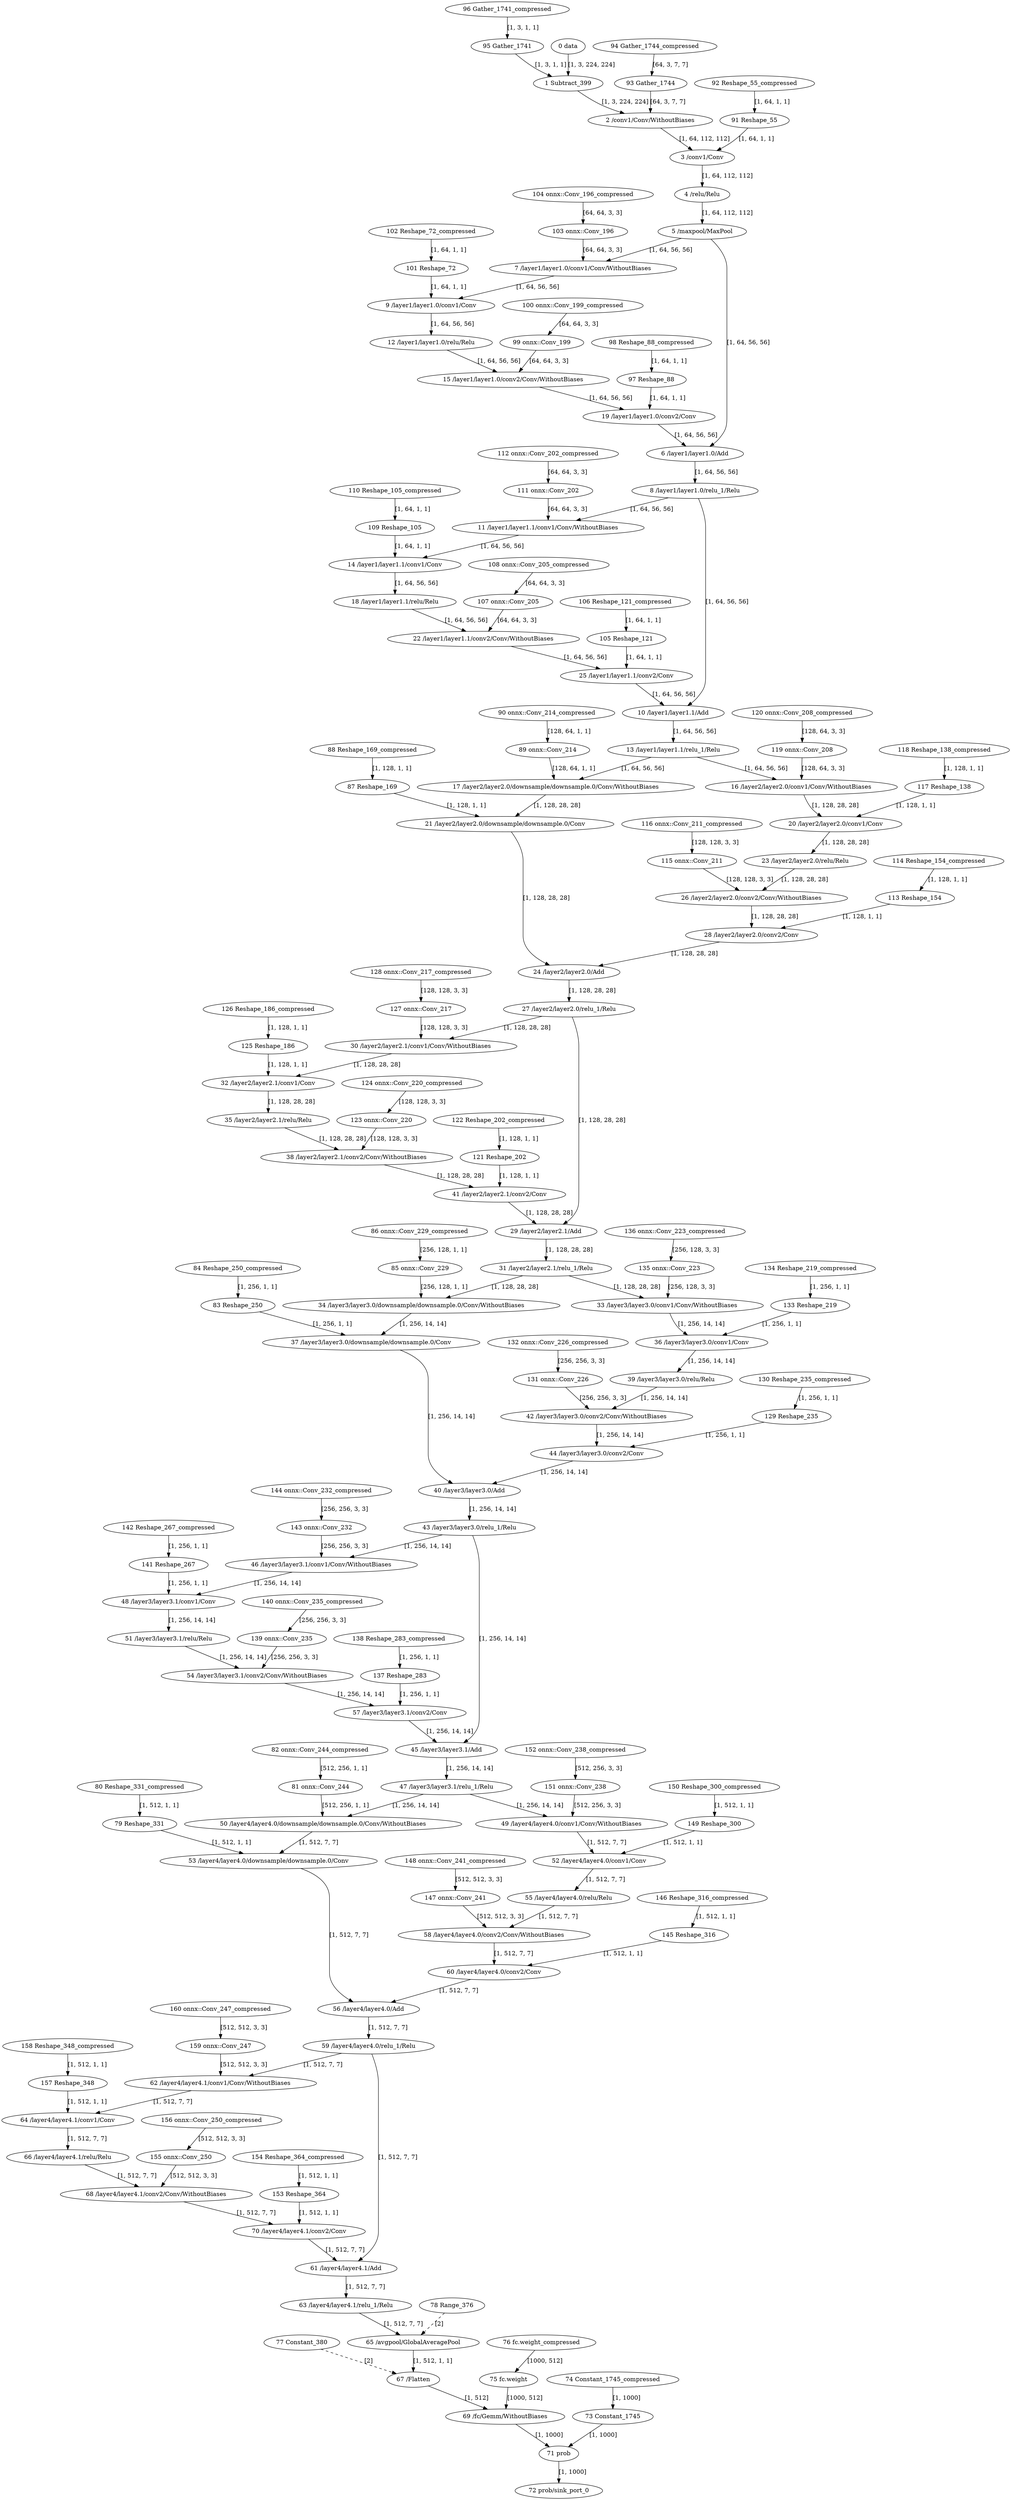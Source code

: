 strict digraph  {
"0 data" [id=0, type=Parameter];
"1 Subtract_399" [id=1, type=Subtract];
"2 /conv1/Conv/WithoutBiases" [id=2, type=Convolution];
"3 /conv1/Conv" [id=3, type=Add];
"4 /relu/Relu" [id=4, type=Relu];
"5 /maxpool/MaxPool" [id=5, type=MaxPool];
"6 /layer1/layer1.0/Add" [id=6, type=Add];
"7 /layer1/layer1.0/conv1/Conv/WithoutBiases" [id=7, type=Convolution];
"8 /layer1/layer1.0/relu_1/Relu" [id=8, type=Relu];
"9 /layer1/layer1.0/conv1/Conv" [id=9, type=Add];
"10 /layer1/layer1.1/Add" [id=10, type=Add];
"11 /layer1/layer1.1/conv1/Conv/WithoutBiases" [id=11, type=Convolution];
"12 /layer1/layer1.0/relu/Relu" [id=12, type=Relu];
"13 /layer1/layer1.1/relu_1/Relu" [id=13, type=Relu];
"14 /layer1/layer1.1/conv1/Conv" [id=14, type=Add];
"15 /layer1/layer1.0/conv2/Conv/WithoutBiases" [id=15, type=Convolution];
"16 /layer2/layer2.0/conv1/Conv/WithoutBiases" [id=16, type=Convolution];
"17 /layer2/layer2.0/downsample/downsample.0/Conv/WithoutBiases" [id=17, type=Convolution];
"18 /layer1/layer1.1/relu/Relu" [id=18, type=Relu];
"19 /layer1/layer1.0/conv2/Conv" [id=19, type=Add];
"20 /layer2/layer2.0/conv1/Conv" [id=20, type=Add];
"21 /layer2/layer2.0/downsample/downsample.0/Conv" [id=21, type=Add];
"22 /layer1/layer1.1/conv2/Conv/WithoutBiases" [id=22, type=Convolution];
"23 /layer2/layer2.0/relu/Relu" [id=23, type=Relu];
"24 /layer2/layer2.0/Add" [id=24, type=Add];
"25 /layer1/layer1.1/conv2/Conv" [id=25, type=Add];
"26 /layer2/layer2.0/conv2/Conv/WithoutBiases" [id=26, type=Convolution];
"27 /layer2/layer2.0/relu_1/Relu" [id=27, type=Relu];
"28 /layer2/layer2.0/conv2/Conv" [id=28, type=Add];
"29 /layer2/layer2.1/Add" [id=29, type=Add];
"30 /layer2/layer2.1/conv1/Conv/WithoutBiases" [id=30, type=Convolution];
"31 /layer2/layer2.1/relu_1/Relu" [id=31, type=Relu];
"32 /layer2/layer2.1/conv1/Conv" [id=32, type=Add];
"33 /layer3/layer3.0/conv1/Conv/WithoutBiases" [id=33, type=Convolution];
"34 /layer3/layer3.0/downsample/downsample.0/Conv/WithoutBiases" [id=34, type=Convolution];
"35 /layer2/layer2.1/relu/Relu" [id=35, type=Relu];
"36 /layer3/layer3.0/conv1/Conv" [id=36, type=Add];
"37 /layer3/layer3.0/downsample/downsample.0/Conv" [id=37, type=Add];
"38 /layer2/layer2.1/conv2/Conv/WithoutBiases" [id=38, type=Convolution];
"39 /layer3/layer3.0/relu/Relu" [id=39, type=Relu];
"40 /layer3/layer3.0/Add" [id=40, type=Add];
"41 /layer2/layer2.1/conv2/Conv" [id=41, type=Add];
"42 /layer3/layer3.0/conv2/Conv/WithoutBiases" [id=42, type=Convolution];
"43 /layer3/layer3.0/relu_1/Relu" [id=43, type=Relu];
"44 /layer3/layer3.0/conv2/Conv" [id=44, type=Add];
"45 /layer3/layer3.1/Add" [id=45, type=Add];
"46 /layer3/layer3.1/conv1/Conv/WithoutBiases" [id=46, type=Convolution];
"47 /layer3/layer3.1/relu_1/Relu" [id=47, type=Relu];
"48 /layer3/layer3.1/conv1/Conv" [id=48, type=Add];
"49 /layer4/layer4.0/conv1/Conv/WithoutBiases" [id=49, type=Convolution];
"50 /layer4/layer4.0/downsample/downsample.0/Conv/WithoutBiases" [id=50, type=Convolution];
"51 /layer3/layer3.1/relu/Relu" [id=51, type=Relu];
"52 /layer4/layer4.0/conv1/Conv" [id=52, type=Add];
"53 /layer4/layer4.0/downsample/downsample.0/Conv" [id=53, type=Add];
"54 /layer3/layer3.1/conv2/Conv/WithoutBiases" [id=54, type=Convolution];
"55 /layer4/layer4.0/relu/Relu" [id=55, type=Relu];
"56 /layer4/layer4.0/Add" [id=56, type=Add];
"57 /layer3/layer3.1/conv2/Conv" [id=57, type=Add];
"58 /layer4/layer4.0/conv2/Conv/WithoutBiases" [id=58, type=Convolution];
"59 /layer4/layer4.0/relu_1/Relu" [id=59, type=Relu];
"60 /layer4/layer4.0/conv2/Conv" [id=60, type=Add];
"61 /layer4/layer4.1/Add" [id=61, type=Add];
"62 /layer4/layer4.1/conv1/Conv/WithoutBiases" [id=62, type=Convolution];
"63 /layer4/layer4.1/relu_1/Relu" [id=63, type=Relu];
"64 /layer4/layer4.1/conv1/Conv" [id=64, type=Add];
"65 /avgpool/GlobalAveragePool" [id=65, type=ReduceMean];
"66 /layer4/layer4.1/relu/Relu" [id=66, type=Relu];
"67 /Flatten" [id=67, type=Reshape];
"68 /layer4/layer4.1/conv2/Conv/WithoutBiases" [id=68, type=Convolution];
"69 /fc/Gemm/WithoutBiases" [id=69, type=MatMul];
"70 /layer4/layer4.1/conv2/Conv" [id=70, type=Add];
"71 prob" [id=71, type=Add];
"72 prob/sink_port_0" [id=72, type=Result];
"73 Constant_1745" [id=73, type=Convert];
"74 Constant_1745_compressed" [id=74, type=Constant];
"75 fc.weight" [id=75, type=Convert];
"76 fc.weight_compressed" [id=76, type=Constant];
"77 Constant_380" [id=77, type=Constant];
"78 Range_376" [id=78, type=Constant];
"79 Reshape_331" [id=79, type=Convert];
"80 Reshape_331_compressed" [id=80, type=Constant];
"81 onnx^^Conv_244" [id=81, label="81 onnx::Conv_244", type=Convert];
"82 onnx^^Conv_244_compressed" [id=82, label="82 onnx::Conv_244_compressed", type=Constant];
"83 Reshape_250" [id=83, type=Convert];
"84 Reshape_250_compressed" [id=84, type=Constant];
"85 onnx^^Conv_229" [id=85, label="85 onnx::Conv_229", type=Convert];
"86 onnx^^Conv_229_compressed" [id=86, label="86 onnx::Conv_229_compressed", type=Constant];
"87 Reshape_169" [id=87, type=Convert];
"88 Reshape_169_compressed" [id=88, type=Constant];
"89 onnx^^Conv_214" [id=89, label="89 onnx::Conv_214", type=Convert];
"90 onnx^^Conv_214_compressed" [id=90, label="90 onnx::Conv_214_compressed", type=Constant];
"91 Reshape_55" [id=91, type=Convert];
"92 Reshape_55_compressed" [id=92, type=Constant];
"93 Gather_1744" [id=93, type=Convert];
"94 Gather_1744_compressed" [id=94, type=Constant];
"95 Gather_1741" [id=95, type=Convert];
"96 Gather_1741_compressed" [id=96, type=Constant];
"97 Reshape_88" [id=97, type=Convert];
"98 Reshape_88_compressed" [id=98, type=Constant];
"99 onnx^^Conv_199" [id=99, label="99 onnx::Conv_199", type=Convert];
"100 onnx^^Conv_199_compressed" [id=100, label="100 onnx::Conv_199_compressed", type=Constant];
"101 Reshape_72" [id=101, type=Convert];
"102 Reshape_72_compressed" [id=102, type=Constant];
"103 onnx^^Conv_196" [id=103, label="103 onnx::Conv_196", type=Convert];
"104 onnx^^Conv_196_compressed" [id=104, label="104 onnx::Conv_196_compressed", type=Constant];
"105 Reshape_121" [id=105, type=Convert];
"106 Reshape_121_compressed" [id=106, type=Constant];
"107 onnx^^Conv_205" [id=107, label="107 onnx::Conv_205", type=Convert];
"108 onnx^^Conv_205_compressed" [id=108, label="108 onnx::Conv_205_compressed", type=Constant];
"109 Reshape_105" [id=109, type=Convert];
"110 Reshape_105_compressed" [id=110, type=Constant];
"111 onnx^^Conv_202" [id=111, label="111 onnx::Conv_202", type=Convert];
"112 onnx^^Conv_202_compressed" [id=112, label="112 onnx::Conv_202_compressed", type=Constant];
"113 Reshape_154" [id=113, type=Convert];
"114 Reshape_154_compressed" [id=114, type=Constant];
"115 onnx^^Conv_211" [id=115, label="115 onnx::Conv_211", type=Convert];
"116 onnx^^Conv_211_compressed" [id=116, label="116 onnx::Conv_211_compressed", type=Constant];
"117 Reshape_138" [id=117, type=Convert];
"118 Reshape_138_compressed" [id=118, type=Constant];
"119 onnx^^Conv_208" [id=119, label="119 onnx::Conv_208", type=Convert];
"120 onnx^^Conv_208_compressed" [id=120, label="120 onnx::Conv_208_compressed", type=Constant];
"121 Reshape_202" [id=121, type=Convert];
"122 Reshape_202_compressed" [id=122, type=Constant];
"123 onnx^^Conv_220" [id=123, label="123 onnx::Conv_220", type=Convert];
"124 onnx^^Conv_220_compressed" [id=124, label="124 onnx::Conv_220_compressed", type=Constant];
"125 Reshape_186" [id=125, type=Convert];
"126 Reshape_186_compressed" [id=126, type=Constant];
"127 onnx^^Conv_217" [id=127, label="127 onnx::Conv_217", type=Convert];
"128 onnx^^Conv_217_compressed" [id=128, label="128 onnx::Conv_217_compressed", type=Constant];
"129 Reshape_235" [id=129, type=Convert];
"130 Reshape_235_compressed" [id=130, type=Constant];
"131 onnx^^Conv_226" [id=131, label="131 onnx::Conv_226", type=Convert];
"132 onnx^^Conv_226_compressed" [id=132, label="132 onnx::Conv_226_compressed", type=Constant];
"133 Reshape_219" [id=133, type=Convert];
"134 Reshape_219_compressed" [id=134, type=Constant];
"135 onnx^^Conv_223" [id=135, label="135 onnx::Conv_223", type=Convert];
"136 onnx^^Conv_223_compressed" [id=136, label="136 onnx::Conv_223_compressed", type=Constant];
"137 Reshape_283" [id=137, type=Convert];
"138 Reshape_283_compressed" [id=138, type=Constant];
"139 onnx^^Conv_235" [id=139, label="139 onnx::Conv_235", type=Convert];
"140 onnx^^Conv_235_compressed" [id=140, label="140 onnx::Conv_235_compressed", type=Constant];
"141 Reshape_267" [id=141, type=Convert];
"142 Reshape_267_compressed" [id=142, type=Constant];
"143 onnx^^Conv_232" [id=143, label="143 onnx::Conv_232", type=Convert];
"144 onnx^^Conv_232_compressed" [id=144, label="144 onnx::Conv_232_compressed", type=Constant];
"145 Reshape_316" [id=145, type=Convert];
"146 Reshape_316_compressed" [id=146, type=Constant];
"147 onnx^^Conv_241" [id=147, label="147 onnx::Conv_241", type=Convert];
"148 onnx^^Conv_241_compressed" [id=148, label="148 onnx::Conv_241_compressed", type=Constant];
"149 Reshape_300" [id=149, type=Convert];
"150 Reshape_300_compressed" [id=150, type=Constant];
"151 onnx^^Conv_238" [id=151, label="151 onnx::Conv_238", type=Convert];
"152 onnx^^Conv_238_compressed" [id=152, label="152 onnx::Conv_238_compressed", type=Constant];
"153 Reshape_364" [id=153, type=Convert];
"154 Reshape_364_compressed" [id=154, type=Constant];
"155 onnx^^Conv_250" [id=155, label="155 onnx::Conv_250", type=Convert];
"156 onnx^^Conv_250_compressed" [id=156, label="156 onnx::Conv_250_compressed", type=Constant];
"157 Reshape_348" [id=157, type=Convert];
"158 Reshape_348_compressed" [id=158, type=Constant];
"159 onnx^^Conv_247" [id=159, label="159 onnx::Conv_247", type=Convert];
"160 onnx^^Conv_247_compressed" [id=160, label="160 onnx::Conv_247_compressed", type=Constant];
"0 data" -> "1 Subtract_399"  [label="[1, 3, 224, 224]", style=solid];
"1 Subtract_399" -> "2 /conv1/Conv/WithoutBiases"  [label="[1, 3, 224, 224]", style=solid];
"2 /conv1/Conv/WithoutBiases" -> "3 /conv1/Conv"  [label="[1, 64, 112, 112]", style=solid];
"3 /conv1/Conv" -> "4 /relu/Relu"  [label="[1, 64, 112, 112]", style=solid];
"4 /relu/Relu" -> "5 /maxpool/MaxPool"  [label="[1, 64, 112, 112]", style=solid];
"5 /maxpool/MaxPool" -> "6 /layer1/layer1.0/Add"  [label="[1, 64, 56, 56]", style=solid];
"5 /maxpool/MaxPool" -> "7 /layer1/layer1.0/conv1/Conv/WithoutBiases"  [label="[1, 64, 56, 56]", style=solid];
"6 /layer1/layer1.0/Add" -> "8 /layer1/layer1.0/relu_1/Relu"  [label="[1, 64, 56, 56]", style=solid];
"7 /layer1/layer1.0/conv1/Conv/WithoutBiases" -> "9 /layer1/layer1.0/conv1/Conv"  [label="[1, 64, 56, 56]", style=solid];
"8 /layer1/layer1.0/relu_1/Relu" -> "10 /layer1/layer1.1/Add"  [label="[1, 64, 56, 56]", style=solid];
"8 /layer1/layer1.0/relu_1/Relu" -> "11 /layer1/layer1.1/conv1/Conv/WithoutBiases"  [label="[1, 64, 56, 56]", style=solid];
"9 /layer1/layer1.0/conv1/Conv" -> "12 /layer1/layer1.0/relu/Relu"  [label="[1, 64, 56, 56]", style=solid];
"10 /layer1/layer1.1/Add" -> "13 /layer1/layer1.1/relu_1/Relu"  [label="[1, 64, 56, 56]", style=solid];
"11 /layer1/layer1.1/conv1/Conv/WithoutBiases" -> "14 /layer1/layer1.1/conv1/Conv"  [label="[1, 64, 56, 56]", style=solid];
"12 /layer1/layer1.0/relu/Relu" -> "15 /layer1/layer1.0/conv2/Conv/WithoutBiases"  [label="[1, 64, 56, 56]", style=solid];
"13 /layer1/layer1.1/relu_1/Relu" -> "16 /layer2/layer2.0/conv1/Conv/WithoutBiases"  [label="[1, 64, 56, 56]", style=solid];
"13 /layer1/layer1.1/relu_1/Relu" -> "17 /layer2/layer2.0/downsample/downsample.0/Conv/WithoutBiases"  [label="[1, 64, 56, 56]", style=solid];
"14 /layer1/layer1.1/conv1/Conv" -> "18 /layer1/layer1.1/relu/Relu"  [label="[1, 64, 56, 56]", style=solid];
"15 /layer1/layer1.0/conv2/Conv/WithoutBiases" -> "19 /layer1/layer1.0/conv2/Conv"  [label="[1, 64, 56, 56]", style=solid];
"16 /layer2/layer2.0/conv1/Conv/WithoutBiases" -> "20 /layer2/layer2.0/conv1/Conv"  [label="[1, 128, 28, 28]", style=solid];
"17 /layer2/layer2.0/downsample/downsample.0/Conv/WithoutBiases" -> "21 /layer2/layer2.0/downsample/downsample.0/Conv"  [label="[1, 128, 28, 28]", style=solid];
"18 /layer1/layer1.1/relu/Relu" -> "22 /layer1/layer1.1/conv2/Conv/WithoutBiases"  [label="[1, 64, 56, 56]", style=solid];
"19 /layer1/layer1.0/conv2/Conv" -> "6 /layer1/layer1.0/Add"  [label="[1, 64, 56, 56]", style=solid];
"20 /layer2/layer2.0/conv1/Conv" -> "23 /layer2/layer2.0/relu/Relu"  [label="[1, 128, 28, 28]", style=solid];
"21 /layer2/layer2.0/downsample/downsample.0/Conv" -> "24 /layer2/layer2.0/Add"  [label="[1, 128, 28, 28]", style=solid];
"22 /layer1/layer1.1/conv2/Conv/WithoutBiases" -> "25 /layer1/layer1.1/conv2/Conv"  [label="[1, 64, 56, 56]", style=solid];
"23 /layer2/layer2.0/relu/Relu" -> "26 /layer2/layer2.0/conv2/Conv/WithoutBiases"  [label="[1, 128, 28, 28]", style=solid];
"24 /layer2/layer2.0/Add" -> "27 /layer2/layer2.0/relu_1/Relu"  [label="[1, 128, 28, 28]", style=solid];
"25 /layer1/layer1.1/conv2/Conv" -> "10 /layer1/layer1.1/Add"  [label="[1, 64, 56, 56]", style=solid];
"26 /layer2/layer2.0/conv2/Conv/WithoutBiases" -> "28 /layer2/layer2.0/conv2/Conv"  [label="[1, 128, 28, 28]", style=solid];
"27 /layer2/layer2.0/relu_1/Relu" -> "29 /layer2/layer2.1/Add"  [label="[1, 128, 28, 28]", style=solid];
"27 /layer2/layer2.0/relu_1/Relu" -> "30 /layer2/layer2.1/conv1/Conv/WithoutBiases"  [label="[1, 128, 28, 28]", style=solid];
"28 /layer2/layer2.0/conv2/Conv" -> "24 /layer2/layer2.0/Add"  [label="[1, 128, 28, 28]", style=solid];
"29 /layer2/layer2.1/Add" -> "31 /layer2/layer2.1/relu_1/Relu"  [label="[1, 128, 28, 28]", style=solid];
"30 /layer2/layer2.1/conv1/Conv/WithoutBiases" -> "32 /layer2/layer2.1/conv1/Conv"  [label="[1, 128, 28, 28]", style=solid];
"31 /layer2/layer2.1/relu_1/Relu" -> "33 /layer3/layer3.0/conv1/Conv/WithoutBiases"  [label="[1, 128, 28, 28]", style=solid];
"31 /layer2/layer2.1/relu_1/Relu" -> "34 /layer3/layer3.0/downsample/downsample.0/Conv/WithoutBiases"  [label="[1, 128, 28, 28]", style=solid];
"32 /layer2/layer2.1/conv1/Conv" -> "35 /layer2/layer2.1/relu/Relu"  [label="[1, 128, 28, 28]", style=solid];
"33 /layer3/layer3.0/conv1/Conv/WithoutBiases" -> "36 /layer3/layer3.0/conv1/Conv"  [label="[1, 256, 14, 14]", style=solid];
"34 /layer3/layer3.0/downsample/downsample.0/Conv/WithoutBiases" -> "37 /layer3/layer3.0/downsample/downsample.0/Conv"  [label="[1, 256, 14, 14]", style=solid];
"35 /layer2/layer2.1/relu/Relu" -> "38 /layer2/layer2.1/conv2/Conv/WithoutBiases"  [label="[1, 128, 28, 28]", style=solid];
"36 /layer3/layer3.0/conv1/Conv" -> "39 /layer3/layer3.0/relu/Relu"  [label="[1, 256, 14, 14]", style=solid];
"37 /layer3/layer3.0/downsample/downsample.0/Conv" -> "40 /layer3/layer3.0/Add"  [label="[1, 256, 14, 14]", style=solid];
"38 /layer2/layer2.1/conv2/Conv/WithoutBiases" -> "41 /layer2/layer2.1/conv2/Conv"  [label="[1, 128, 28, 28]", style=solid];
"39 /layer3/layer3.0/relu/Relu" -> "42 /layer3/layer3.0/conv2/Conv/WithoutBiases"  [label="[1, 256, 14, 14]", style=solid];
"40 /layer3/layer3.0/Add" -> "43 /layer3/layer3.0/relu_1/Relu"  [label="[1, 256, 14, 14]", style=solid];
"41 /layer2/layer2.1/conv2/Conv" -> "29 /layer2/layer2.1/Add"  [label="[1, 128, 28, 28]", style=solid];
"42 /layer3/layer3.0/conv2/Conv/WithoutBiases" -> "44 /layer3/layer3.0/conv2/Conv"  [label="[1, 256, 14, 14]", style=solid];
"43 /layer3/layer3.0/relu_1/Relu" -> "45 /layer3/layer3.1/Add"  [label="[1, 256, 14, 14]", style=solid];
"43 /layer3/layer3.0/relu_1/Relu" -> "46 /layer3/layer3.1/conv1/Conv/WithoutBiases"  [label="[1, 256, 14, 14]", style=solid];
"44 /layer3/layer3.0/conv2/Conv" -> "40 /layer3/layer3.0/Add"  [label="[1, 256, 14, 14]", style=solid];
"45 /layer3/layer3.1/Add" -> "47 /layer3/layer3.1/relu_1/Relu"  [label="[1, 256, 14, 14]", style=solid];
"46 /layer3/layer3.1/conv1/Conv/WithoutBiases" -> "48 /layer3/layer3.1/conv1/Conv"  [label="[1, 256, 14, 14]", style=solid];
"47 /layer3/layer3.1/relu_1/Relu" -> "49 /layer4/layer4.0/conv1/Conv/WithoutBiases"  [label="[1, 256, 14, 14]", style=solid];
"47 /layer3/layer3.1/relu_1/Relu" -> "50 /layer4/layer4.0/downsample/downsample.0/Conv/WithoutBiases"  [label="[1, 256, 14, 14]", style=solid];
"48 /layer3/layer3.1/conv1/Conv" -> "51 /layer3/layer3.1/relu/Relu"  [label="[1, 256, 14, 14]", style=solid];
"49 /layer4/layer4.0/conv1/Conv/WithoutBiases" -> "52 /layer4/layer4.0/conv1/Conv"  [label="[1, 512, 7, 7]", style=solid];
"50 /layer4/layer4.0/downsample/downsample.0/Conv/WithoutBiases" -> "53 /layer4/layer4.0/downsample/downsample.0/Conv"  [label="[1, 512, 7, 7]", style=solid];
"51 /layer3/layer3.1/relu/Relu" -> "54 /layer3/layer3.1/conv2/Conv/WithoutBiases"  [label="[1, 256, 14, 14]", style=solid];
"52 /layer4/layer4.0/conv1/Conv" -> "55 /layer4/layer4.0/relu/Relu"  [label="[1, 512, 7, 7]", style=solid];
"53 /layer4/layer4.0/downsample/downsample.0/Conv" -> "56 /layer4/layer4.0/Add"  [label="[1, 512, 7, 7]", style=solid];
"54 /layer3/layer3.1/conv2/Conv/WithoutBiases" -> "57 /layer3/layer3.1/conv2/Conv"  [label="[1, 256, 14, 14]", style=solid];
"55 /layer4/layer4.0/relu/Relu" -> "58 /layer4/layer4.0/conv2/Conv/WithoutBiases"  [label="[1, 512, 7, 7]", style=solid];
"56 /layer4/layer4.0/Add" -> "59 /layer4/layer4.0/relu_1/Relu"  [label="[1, 512, 7, 7]", style=solid];
"57 /layer3/layer3.1/conv2/Conv" -> "45 /layer3/layer3.1/Add"  [label="[1, 256, 14, 14]", style=solid];
"58 /layer4/layer4.0/conv2/Conv/WithoutBiases" -> "60 /layer4/layer4.0/conv2/Conv"  [label="[1, 512, 7, 7]", style=solid];
"59 /layer4/layer4.0/relu_1/Relu" -> "61 /layer4/layer4.1/Add"  [label="[1, 512, 7, 7]", style=solid];
"59 /layer4/layer4.0/relu_1/Relu" -> "62 /layer4/layer4.1/conv1/Conv/WithoutBiases"  [label="[1, 512, 7, 7]", style=solid];
"60 /layer4/layer4.0/conv2/Conv" -> "56 /layer4/layer4.0/Add"  [label="[1, 512, 7, 7]", style=solid];
"61 /layer4/layer4.1/Add" -> "63 /layer4/layer4.1/relu_1/Relu"  [label="[1, 512, 7, 7]", style=solid];
"62 /layer4/layer4.1/conv1/Conv/WithoutBiases" -> "64 /layer4/layer4.1/conv1/Conv"  [label="[1, 512, 7, 7]", style=solid];
"63 /layer4/layer4.1/relu_1/Relu" -> "65 /avgpool/GlobalAveragePool"  [label="[1, 512, 7, 7]", style=solid];
"64 /layer4/layer4.1/conv1/Conv" -> "66 /layer4/layer4.1/relu/Relu"  [label="[1, 512, 7, 7]", style=solid];
"65 /avgpool/GlobalAveragePool" -> "67 /Flatten"  [label="[1, 512, 1, 1]", style=solid];
"66 /layer4/layer4.1/relu/Relu" -> "68 /layer4/layer4.1/conv2/Conv/WithoutBiases"  [label="[1, 512, 7, 7]", style=solid];
"67 /Flatten" -> "69 /fc/Gemm/WithoutBiases"  [label="[1, 512]", style=solid];
"68 /layer4/layer4.1/conv2/Conv/WithoutBiases" -> "70 /layer4/layer4.1/conv2/Conv"  [label="[1, 512, 7, 7]", style=solid];
"69 /fc/Gemm/WithoutBiases" -> "71 prob"  [label="[1, 1000]", style=solid];
"70 /layer4/layer4.1/conv2/Conv" -> "61 /layer4/layer4.1/Add"  [label="[1, 512, 7, 7]", style=solid];
"71 prob" -> "72 prob/sink_port_0"  [label="[1, 1000]", style=solid];
"73 Constant_1745" -> "71 prob"  [label="[1, 1000]", style=solid];
"74 Constant_1745_compressed" -> "73 Constant_1745"  [label="[1, 1000]", style=solid];
"75 fc.weight" -> "69 /fc/Gemm/WithoutBiases"  [label="[1000, 512]", style=solid];
"76 fc.weight_compressed" -> "75 fc.weight"  [label="[1000, 512]", style=solid];
"77 Constant_380" -> "67 /Flatten"  [label="[2]", style=dashed];
"78 Range_376" -> "65 /avgpool/GlobalAveragePool"  [label="[2]", style=dashed];
"79 Reshape_331" -> "53 /layer4/layer4.0/downsample/downsample.0/Conv"  [label="[1, 512, 1, 1]", style=solid];
"80 Reshape_331_compressed" -> "79 Reshape_331"  [label="[1, 512, 1, 1]", style=solid];
"81 onnx^^Conv_244" -> "50 /layer4/layer4.0/downsample/downsample.0/Conv/WithoutBiases"  [label="[512, 256, 1, 1]", style=solid];
"82 onnx^^Conv_244_compressed" -> "81 onnx^^Conv_244"  [label="[512, 256, 1, 1]", style=solid];
"83 Reshape_250" -> "37 /layer3/layer3.0/downsample/downsample.0/Conv"  [label="[1, 256, 1, 1]", style=solid];
"84 Reshape_250_compressed" -> "83 Reshape_250"  [label="[1, 256, 1, 1]", style=solid];
"85 onnx^^Conv_229" -> "34 /layer3/layer3.0/downsample/downsample.0/Conv/WithoutBiases"  [label="[256, 128, 1, 1]", style=solid];
"86 onnx^^Conv_229_compressed" -> "85 onnx^^Conv_229"  [label="[256, 128, 1, 1]", style=solid];
"87 Reshape_169" -> "21 /layer2/layer2.0/downsample/downsample.0/Conv"  [label="[1, 128, 1, 1]", style=solid];
"88 Reshape_169_compressed" -> "87 Reshape_169"  [label="[1, 128, 1, 1]", style=solid];
"89 onnx^^Conv_214" -> "17 /layer2/layer2.0/downsample/downsample.0/Conv/WithoutBiases"  [label="[128, 64, 1, 1]", style=solid];
"90 onnx^^Conv_214_compressed" -> "89 onnx^^Conv_214"  [label="[128, 64, 1, 1]", style=solid];
"91 Reshape_55" -> "3 /conv1/Conv"  [label="[1, 64, 1, 1]", style=solid];
"92 Reshape_55_compressed" -> "91 Reshape_55"  [label="[1, 64, 1, 1]", style=solid];
"93 Gather_1744" -> "2 /conv1/Conv/WithoutBiases"  [label="[64, 3, 7, 7]", style=solid];
"94 Gather_1744_compressed" -> "93 Gather_1744"  [label="[64, 3, 7, 7]", style=solid];
"95 Gather_1741" -> "1 Subtract_399"  [label="[1, 3, 1, 1]", style=solid];
"96 Gather_1741_compressed" -> "95 Gather_1741"  [label="[1, 3, 1, 1]", style=solid];
"97 Reshape_88" -> "19 /layer1/layer1.0/conv2/Conv"  [label="[1, 64, 1, 1]", style=solid];
"98 Reshape_88_compressed" -> "97 Reshape_88"  [label="[1, 64, 1, 1]", style=solid];
"99 onnx^^Conv_199" -> "15 /layer1/layer1.0/conv2/Conv/WithoutBiases"  [label="[64, 64, 3, 3]", style=solid];
"100 onnx^^Conv_199_compressed" -> "99 onnx^^Conv_199"  [label="[64, 64, 3, 3]", style=solid];
"101 Reshape_72" -> "9 /layer1/layer1.0/conv1/Conv"  [label="[1, 64, 1, 1]", style=solid];
"102 Reshape_72_compressed" -> "101 Reshape_72"  [label="[1, 64, 1, 1]", style=solid];
"103 onnx^^Conv_196" -> "7 /layer1/layer1.0/conv1/Conv/WithoutBiases"  [label="[64, 64, 3, 3]", style=solid];
"104 onnx^^Conv_196_compressed" -> "103 onnx^^Conv_196"  [label="[64, 64, 3, 3]", style=solid];
"105 Reshape_121" -> "25 /layer1/layer1.1/conv2/Conv"  [label="[1, 64, 1, 1]", style=solid];
"106 Reshape_121_compressed" -> "105 Reshape_121"  [label="[1, 64, 1, 1]", style=solid];
"107 onnx^^Conv_205" -> "22 /layer1/layer1.1/conv2/Conv/WithoutBiases"  [label="[64, 64, 3, 3]", style=solid];
"108 onnx^^Conv_205_compressed" -> "107 onnx^^Conv_205"  [label="[64, 64, 3, 3]", style=solid];
"109 Reshape_105" -> "14 /layer1/layer1.1/conv1/Conv"  [label="[1, 64, 1, 1]", style=solid];
"110 Reshape_105_compressed" -> "109 Reshape_105"  [label="[1, 64, 1, 1]", style=solid];
"111 onnx^^Conv_202" -> "11 /layer1/layer1.1/conv1/Conv/WithoutBiases"  [label="[64, 64, 3, 3]", style=solid];
"112 onnx^^Conv_202_compressed" -> "111 onnx^^Conv_202"  [label="[64, 64, 3, 3]", style=solid];
"113 Reshape_154" -> "28 /layer2/layer2.0/conv2/Conv"  [label="[1, 128, 1, 1]", style=solid];
"114 Reshape_154_compressed" -> "113 Reshape_154"  [label="[1, 128, 1, 1]", style=solid];
"115 onnx^^Conv_211" -> "26 /layer2/layer2.0/conv2/Conv/WithoutBiases"  [label="[128, 128, 3, 3]", style=solid];
"116 onnx^^Conv_211_compressed" -> "115 onnx^^Conv_211"  [label="[128, 128, 3, 3]", style=solid];
"117 Reshape_138" -> "20 /layer2/layer2.0/conv1/Conv"  [label="[1, 128, 1, 1]", style=solid];
"118 Reshape_138_compressed" -> "117 Reshape_138"  [label="[1, 128, 1, 1]", style=solid];
"119 onnx^^Conv_208" -> "16 /layer2/layer2.0/conv1/Conv/WithoutBiases"  [label="[128, 64, 3, 3]", style=solid];
"120 onnx^^Conv_208_compressed" -> "119 onnx^^Conv_208"  [label="[128, 64, 3, 3]", style=solid];
"121 Reshape_202" -> "41 /layer2/layer2.1/conv2/Conv"  [label="[1, 128, 1, 1]", style=solid];
"122 Reshape_202_compressed" -> "121 Reshape_202"  [label="[1, 128, 1, 1]", style=solid];
"123 onnx^^Conv_220" -> "38 /layer2/layer2.1/conv2/Conv/WithoutBiases"  [label="[128, 128, 3, 3]", style=solid];
"124 onnx^^Conv_220_compressed" -> "123 onnx^^Conv_220"  [label="[128, 128, 3, 3]", style=solid];
"125 Reshape_186" -> "32 /layer2/layer2.1/conv1/Conv"  [label="[1, 128, 1, 1]", style=solid];
"126 Reshape_186_compressed" -> "125 Reshape_186"  [label="[1, 128, 1, 1]", style=solid];
"127 onnx^^Conv_217" -> "30 /layer2/layer2.1/conv1/Conv/WithoutBiases"  [label="[128, 128, 3, 3]", style=solid];
"128 onnx^^Conv_217_compressed" -> "127 onnx^^Conv_217"  [label="[128, 128, 3, 3]", style=solid];
"129 Reshape_235" -> "44 /layer3/layer3.0/conv2/Conv"  [label="[1, 256, 1, 1]", style=solid];
"130 Reshape_235_compressed" -> "129 Reshape_235"  [label="[1, 256, 1, 1]", style=solid];
"131 onnx^^Conv_226" -> "42 /layer3/layer3.0/conv2/Conv/WithoutBiases"  [label="[256, 256, 3, 3]", style=solid];
"132 onnx^^Conv_226_compressed" -> "131 onnx^^Conv_226"  [label="[256, 256, 3, 3]", style=solid];
"133 Reshape_219" -> "36 /layer3/layer3.0/conv1/Conv"  [label="[1, 256, 1, 1]", style=solid];
"134 Reshape_219_compressed" -> "133 Reshape_219"  [label="[1, 256, 1, 1]", style=solid];
"135 onnx^^Conv_223" -> "33 /layer3/layer3.0/conv1/Conv/WithoutBiases"  [label="[256, 128, 3, 3]", style=solid];
"136 onnx^^Conv_223_compressed" -> "135 onnx^^Conv_223"  [label="[256, 128, 3, 3]", style=solid];
"137 Reshape_283" -> "57 /layer3/layer3.1/conv2/Conv"  [label="[1, 256, 1, 1]", style=solid];
"138 Reshape_283_compressed" -> "137 Reshape_283"  [label="[1, 256, 1, 1]", style=solid];
"139 onnx^^Conv_235" -> "54 /layer3/layer3.1/conv2/Conv/WithoutBiases"  [label="[256, 256, 3, 3]", style=solid];
"140 onnx^^Conv_235_compressed" -> "139 onnx^^Conv_235"  [label="[256, 256, 3, 3]", style=solid];
"141 Reshape_267" -> "48 /layer3/layer3.1/conv1/Conv"  [label="[1, 256, 1, 1]", style=solid];
"142 Reshape_267_compressed" -> "141 Reshape_267"  [label="[1, 256, 1, 1]", style=solid];
"143 onnx^^Conv_232" -> "46 /layer3/layer3.1/conv1/Conv/WithoutBiases"  [label="[256, 256, 3, 3]", style=solid];
"144 onnx^^Conv_232_compressed" -> "143 onnx^^Conv_232"  [label="[256, 256, 3, 3]", style=solid];
"145 Reshape_316" -> "60 /layer4/layer4.0/conv2/Conv"  [label="[1, 512, 1, 1]", style=solid];
"146 Reshape_316_compressed" -> "145 Reshape_316"  [label="[1, 512, 1, 1]", style=solid];
"147 onnx^^Conv_241" -> "58 /layer4/layer4.0/conv2/Conv/WithoutBiases"  [label="[512, 512, 3, 3]", style=solid];
"148 onnx^^Conv_241_compressed" -> "147 onnx^^Conv_241"  [label="[512, 512, 3, 3]", style=solid];
"149 Reshape_300" -> "52 /layer4/layer4.0/conv1/Conv"  [label="[1, 512, 1, 1]", style=solid];
"150 Reshape_300_compressed" -> "149 Reshape_300"  [label="[1, 512, 1, 1]", style=solid];
"151 onnx^^Conv_238" -> "49 /layer4/layer4.0/conv1/Conv/WithoutBiases"  [label="[512, 256, 3, 3]", style=solid];
"152 onnx^^Conv_238_compressed" -> "151 onnx^^Conv_238"  [label="[512, 256, 3, 3]", style=solid];
"153 Reshape_364" -> "70 /layer4/layer4.1/conv2/Conv"  [label="[1, 512, 1, 1]", style=solid];
"154 Reshape_364_compressed" -> "153 Reshape_364"  [label="[1, 512, 1, 1]", style=solid];
"155 onnx^^Conv_250" -> "68 /layer4/layer4.1/conv2/Conv/WithoutBiases"  [label="[512, 512, 3, 3]", style=solid];
"156 onnx^^Conv_250_compressed" -> "155 onnx^^Conv_250"  [label="[512, 512, 3, 3]", style=solid];
"157 Reshape_348" -> "64 /layer4/layer4.1/conv1/Conv"  [label="[1, 512, 1, 1]", style=solid];
"158 Reshape_348_compressed" -> "157 Reshape_348"  [label="[1, 512, 1, 1]", style=solid];
"159 onnx^^Conv_247" -> "62 /layer4/layer4.1/conv1/Conv/WithoutBiases"  [label="[512, 512, 3, 3]", style=solid];
"160 onnx^^Conv_247_compressed" -> "159 onnx^^Conv_247"  [label="[512, 512, 3, 3]", style=solid];
}
